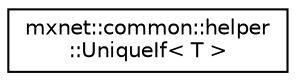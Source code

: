 digraph "Graphical Class Hierarchy"
{
  edge [fontname="Helvetica",fontsize="10",labelfontname="Helvetica",labelfontsize="10"];
  node [fontname="Helvetica",fontsize="10",shape=record];
  rankdir="LR";
  Node1 [label="mxnet::common::helper\l::UniqueIf\< T \>",height=0.2,width=0.4,color="black", fillcolor="white", style="filled",URL="$structmxnet_1_1common_1_1helper_1_1UniqueIf.html",tooltip="Helper for non-array type T. "];
}
